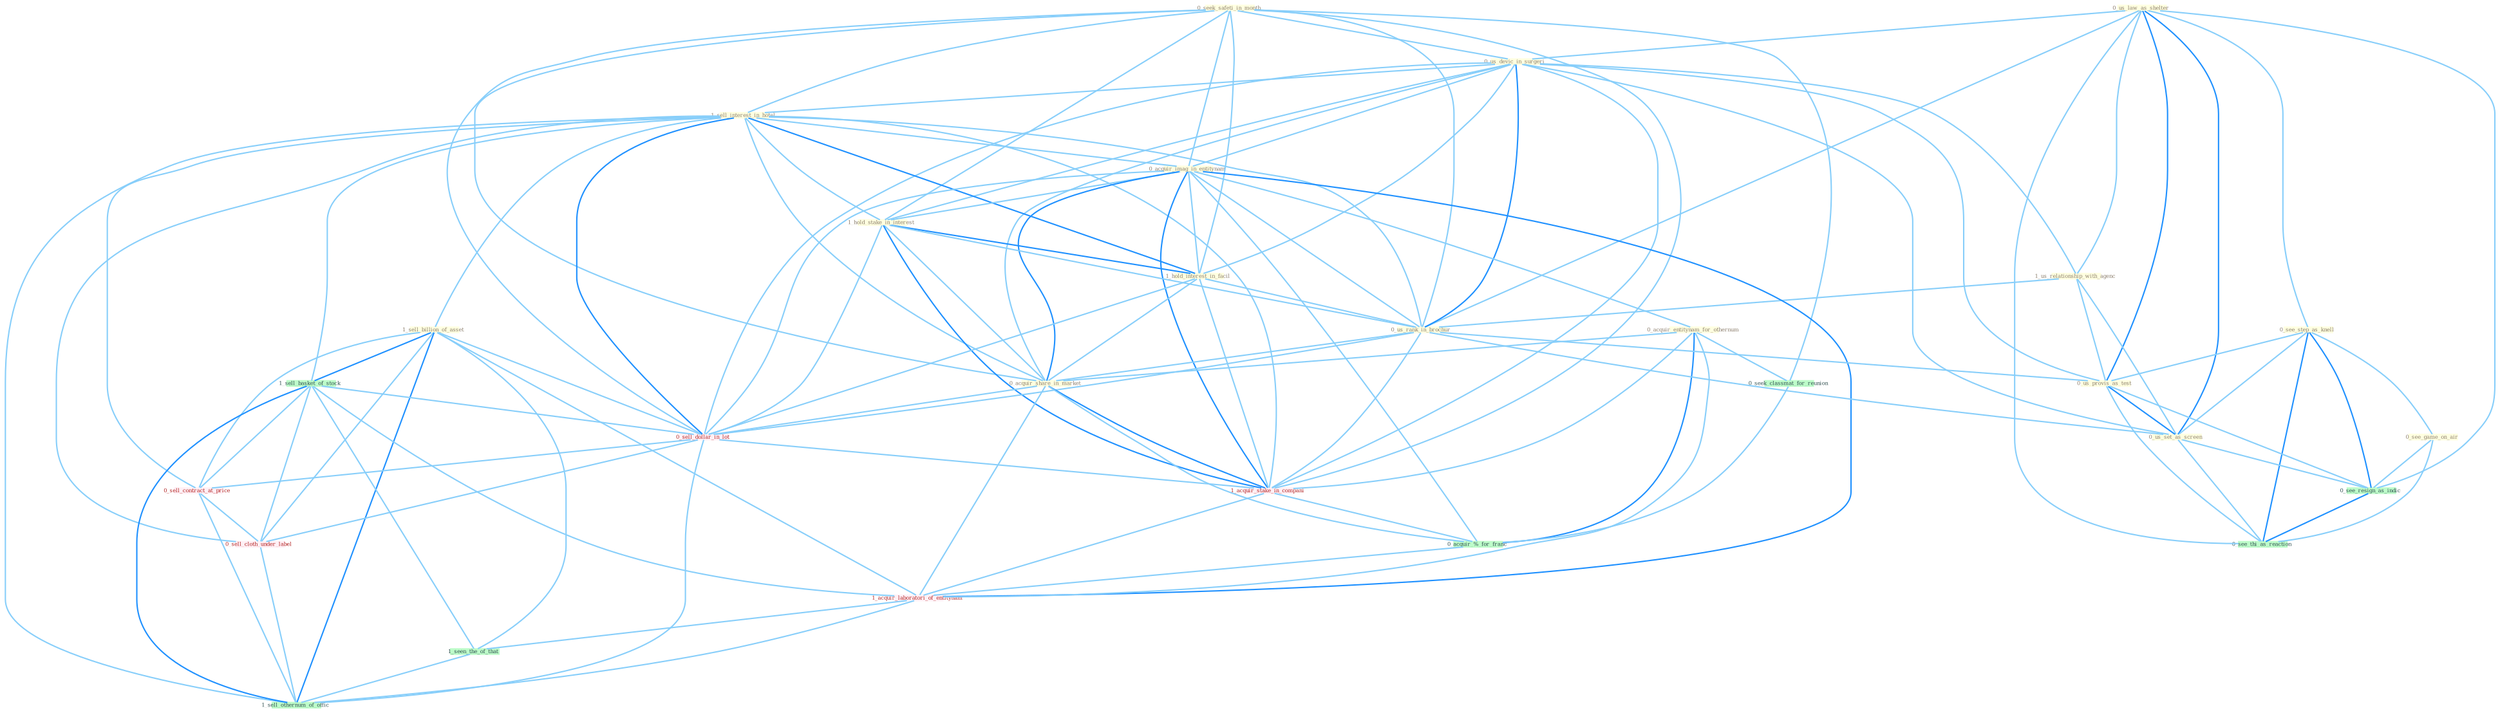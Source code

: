 Graph G{ 
    node
    [shape=polygon,style=filled,width=.5,height=.06,color="#BDFCC9",fixedsize=true,fontsize=4,
    fontcolor="#2f4f4f"];
    {node
    [color="#ffffe0", fontcolor="#8b7d6b"] "0_seek_safeti_in_month " "0_us_law_as_shelter " "0_us_devic_in_surgeri " "1_us_relationship_with_agenc " "1_sell_interest_in_hotel " "0_acquir_imag_in_entitynam " "1_hold_stake_in_interest " "0_acquir_entitynam_for_othernum " "0_see_step_as_knell " "1_sell_billion_of_asset " "1_hold_interest_in_facil " "0_us_rank_in_brochur " "0_acquir_share_in_market " "0_see_game_on_air " "0_us_provis_as_test " "0_us_set_as_screen "}
{node [color="#fff0f5", fontcolor="#b22222"] "0_sell_dollar_in_lot " "1_acquir_stake_in_compani " "0_sell_contract_at_price " "1_acquir_laboratori_of_entitynam " "0_sell_cloth_under_label "}
edge [color="#B0E2FF"];

	"0_seek_safeti_in_month " -- "0_us_devic_in_surgeri " [w="1", color="#87cefa" ];
	"0_seek_safeti_in_month " -- "1_sell_interest_in_hotel " [w="1", color="#87cefa" ];
	"0_seek_safeti_in_month " -- "0_acquir_imag_in_entitynam " [w="1", color="#87cefa" ];
	"0_seek_safeti_in_month " -- "1_hold_stake_in_interest " [w="1", color="#87cefa" ];
	"0_seek_safeti_in_month " -- "1_hold_interest_in_facil " [w="1", color="#87cefa" ];
	"0_seek_safeti_in_month " -- "0_us_rank_in_brochur " [w="1", color="#87cefa" ];
	"0_seek_safeti_in_month " -- "0_acquir_share_in_market " [w="1", color="#87cefa" ];
	"0_seek_safeti_in_month " -- "0_seek_classmat_for_reunion " [w="1", color="#87cefa" ];
	"0_seek_safeti_in_month " -- "0_sell_dollar_in_lot " [w="1", color="#87cefa" ];
	"0_seek_safeti_in_month " -- "1_acquir_stake_in_compani " [w="1", color="#87cefa" ];
	"0_us_law_as_shelter " -- "0_us_devic_in_surgeri " [w="1", color="#87cefa" ];
	"0_us_law_as_shelter " -- "1_us_relationship_with_agenc " [w="1", color="#87cefa" ];
	"0_us_law_as_shelter " -- "0_see_step_as_knell " [w="1", color="#87cefa" ];
	"0_us_law_as_shelter " -- "0_us_rank_in_brochur " [w="1", color="#87cefa" ];
	"0_us_law_as_shelter " -- "0_us_provis_as_test " [w="2", color="#1e90ff" , len=0.8];
	"0_us_law_as_shelter " -- "0_us_set_as_screen " [w="2", color="#1e90ff" , len=0.8];
	"0_us_law_as_shelter " -- "0_see_resign_as_indic " [w="1", color="#87cefa" ];
	"0_us_law_as_shelter " -- "0_see_thi_as_reaction " [w="1", color="#87cefa" ];
	"0_us_devic_in_surgeri " -- "1_us_relationship_with_agenc " [w="1", color="#87cefa" ];
	"0_us_devic_in_surgeri " -- "1_sell_interest_in_hotel " [w="1", color="#87cefa" ];
	"0_us_devic_in_surgeri " -- "0_acquir_imag_in_entitynam " [w="1", color="#87cefa" ];
	"0_us_devic_in_surgeri " -- "1_hold_stake_in_interest " [w="1", color="#87cefa" ];
	"0_us_devic_in_surgeri " -- "1_hold_interest_in_facil " [w="1", color="#87cefa" ];
	"0_us_devic_in_surgeri " -- "0_us_rank_in_brochur " [w="2", color="#1e90ff" , len=0.8];
	"0_us_devic_in_surgeri " -- "0_acquir_share_in_market " [w="1", color="#87cefa" ];
	"0_us_devic_in_surgeri " -- "0_us_provis_as_test " [w="1", color="#87cefa" ];
	"0_us_devic_in_surgeri " -- "0_us_set_as_screen " [w="1", color="#87cefa" ];
	"0_us_devic_in_surgeri " -- "0_sell_dollar_in_lot " [w="1", color="#87cefa" ];
	"0_us_devic_in_surgeri " -- "1_acquir_stake_in_compani " [w="1", color="#87cefa" ];
	"1_us_relationship_with_agenc " -- "0_us_rank_in_brochur " [w="1", color="#87cefa" ];
	"1_us_relationship_with_agenc " -- "0_us_provis_as_test " [w="1", color="#87cefa" ];
	"1_us_relationship_with_agenc " -- "0_us_set_as_screen " [w="1", color="#87cefa" ];
	"1_sell_interest_in_hotel " -- "0_acquir_imag_in_entitynam " [w="1", color="#87cefa" ];
	"1_sell_interest_in_hotel " -- "1_hold_stake_in_interest " [w="1", color="#87cefa" ];
	"1_sell_interest_in_hotel " -- "1_sell_billion_of_asset " [w="1", color="#87cefa" ];
	"1_sell_interest_in_hotel " -- "1_hold_interest_in_facil " [w="2", color="#1e90ff" , len=0.8];
	"1_sell_interest_in_hotel " -- "0_us_rank_in_brochur " [w="1", color="#87cefa" ];
	"1_sell_interest_in_hotel " -- "0_acquir_share_in_market " [w="1", color="#87cefa" ];
	"1_sell_interest_in_hotel " -- "1_sell_basket_of_stock " [w="1", color="#87cefa" ];
	"1_sell_interest_in_hotel " -- "0_sell_dollar_in_lot " [w="2", color="#1e90ff" , len=0.8];
	"1_sell_interest_in_hotel " -- "1_acquir_stake_in_compani " [w="1", color="#87cefa" ];
	"1_sell_interest_in_hotel " -- "0_sell_contract_at_price " [w="1", color="#87cefa" ];
	"1_sell_interest_in_hotel " -- "0_sell_cloth_under_label " [w="1", color="#87cefa" ];
	"1_sell_interest_in_hotel " -- "1_sell_othernum_of_offic " [w="1", color="#87cefa" ];
	"0_acquir_imag_in_entitynam " -- "1_hold_stake_in_interest " [w="1", color="#87cefa" ];
	"0_acquir_imag_in_entitynam " -- "0_acquir_entitynam_for_othernum " [w="1", color="#87cefa" ];
	"0_acquir_imag_in_entitynam " -- "1_hold_interest_in_facil " [w="1", color="#87cefa" ];
	"0_acquir_imag_in_entitynam " -- "0_us_rank_in_brochur " [w="1", color="#87cefa" ];
	"0_acquir_imag_in_entitynam " -- "0_acquir_share_in_market " [w="2", color="#1e90ff" , len=0.8];
	"0_acquir_imag_in_entitynam " -- "0_sell_dollar_in_lot " [w="1", color="#87cefa" ];
	"0_acquir_imag_in_entitynam " -- "1_acquir_stake_in_compani " [w="2", color="#1e90ff" , len=0.8];
	"0_acquir_imag_in_entitynam " -- "0_acquir_%_for_franc " [w="1", color="#87cefa" ];
	"0_acquir_imag_in_entitynam " -- "1_acquir_laboratori_of_entitynam " [w="2", color="#1e90ff" , len=0.8];
	"1_hold_stake_in_interest " -- "1_hold_interest_in_facil " [w="2", color="#1e90ff" , len=0.8];
	"1_hold_stake_in_interest " -- "0_us_rank_in_brochur " [w="1", color="#87cefa" ];
	"1_hold_stake_in_interest " -- "0_acquir_share_in_market " [w="1", color="#87cefa" ];
	"1_hold_stake_in_interest " -- "0_sell_dollar_in_lot " [w="1", color="#87cefa" ];
	"1_hold_stake_in_interest " -- "1_acquir_stake_in_compani " [w="2", color="#1e90ff" , len=0.8];
	"0_acquir_entitynam_for_othernum " -- "0_acquir_share_in_market " [w="1", color="#87cefa" ];
	"0_acquir_entitynam_for_othernum " -- "0_seek_classmat_for_reunion " [w="1", color="#87cefa" ];
	"0_acquir_entitynam_for_othernum " -- "1_acquir_stake_in_compani " [w="1", color="#87cefa" ];
	"0_acquir_entitynam_for_othernum " -- "0_acquir_%_for_franc " [w="2", color="#1e90ff" , len=0.8];
	"0_acquir_entitynam_for_othernum " -- "1_acquir_laboratori_of_entitynam " [w="1", color="#87cefa" ];
	"0_see_step_as_knell " -- "0_see_game_on_air " [w="1", color="#87cefa" ];
	"0_see_step_as_knell " -- "0_us_provis_as_test " [w="1", color="#87cefa" ];
	"0_see_step_as_knell " -- "0_us_set_as_screen " [w="1", color="#87cefa" ];
	"0_see_step_as_knell " -- "0_see_resign_as_indic " [w="2", color="#1e90ff" , len=0.8];
	"0_see_step_as_knell " -- "0_see_thi_as_reaction " [w="2", color="#1e90ff" , len=0.8];
	"1_sell_billion_of_asset " -- "1_sell_basket_of_stock " [w="2", color="#1e90ff" , len=0.8];
	"1_sell_billion_of_asset " -- "0_sell_dollar_in_lot " [w="1", color="#87cefa" ];
	"1_sell_billion_of_asset " -- "0_sell_contract_at_price " [w="1", color="#87cefa" ];
	"1_sell_billion_of_asset " -- "1_acquir_laboratori_of_entitynam " [w="1", color="#87cefa" ];
	"1_sell_billion_of_asset " -- "0_sell_cloth_under_label " [w="1", color="#87cefa" ];
	"1_sell_billion_of_asset " -- "1_seen_the_of_that " [w="1", color="#87cefa" ];
	"1_sell_billion_of_asset " -- "1_sell_othernum_of_offic " [w="2", color="#1e90ff" , len=0.8];
	"1_hold_interest_in_facil " -- "0_us_rank_in_brochur " [w="1", color="#87cefa" ];
	"1_hold_interest_in_facil " -- "0_acquir_share_in_market " [w="1", color="#87cefa" ];
	"1_hold_interest_in_facil " -- "0_sell_dollar_in_lot " [w="1", color="#87cefa" ];
	"1_hold_interest_in_facil " -- "1_acquir_stake_in_compani " [w="1", color="#87cefa" ];
	"0_us_rank_in_brochur " -- "0_acquir_share_in_market " [w="1", color="#87cefa" ];
	"0_us_rank_in_brochur " -- "0_us_provis_as_test " [w="1", color="#87cefa" ];
	"0_us_rank_in_brochur " -- "0_us_set_as_screen " [w="1", color="#87cefa" ];
	"0_us_rank_in_brochur " -- "0_sell_dollar_in_lot " [w="1", color="#87cefa" ];
	"0_us_rank_in_brochur " -- "1_acquir_stake_in_compani " [w="1", color="#87cefa" ];
	"0_acquir_share_in_market " -- "0_sell_dollar_in_lot " [w="1", color="#87cefa" ];
	"0_acquir_share_in_market " -- "1_acquir_stake_in_compani " [w="2", color="#1e90ff" , len=0.8];
	"0_acquir_share_in_market " -- "0_acquir_%_for_franc " [w="1", color="#87cefa" ];
	"0_acquir_share_in_market " -- "1_acquir_laboratori_of_entitynam " [w="1", color="#87cefa" ];
	"0_see_game_on_air " -- "0_see_resign_as_indic " [w="1", color="#87cefa" ];
	"0_see_game_on_air " -- "0_see_thi_as_reaction " [w="1", color="#87cefa" ];
	"0_us_provis_as_test " -- "0_us_set_as_screen " [w="2", color="#1e90ff" , len=0.8];
	"0_us_provis_as_test " -- "0_see_resign_as_indic " [w="1", color="#87cefa" ];
	"0_us_provis_as_test " -- "0_see_thi_as_reaction " [w="1", color="#87cefa" ];
	"0_us_set_as_screen " -- "0_see_resign_as_indic " [w="1", color="#87cefa" ];
	"0_us_set_as_screen " -- "0_see_thi_as_reaction " [w="1", color="#87cefa" ];
	"0_seek_classmat_for_reunion " -- "0_acquir_%_for_franc " [w="1", color="#87cefa" ];
	"1_sell_basket_of_stock " -- "0_sell_dollar_in_lot " [w="1", color="#87cefa" ];
	"1_sell_basket_of_stock " -- "0_sell_contract_at_price " [w="1", color="#87cefa" ];
	"1_sell_basket_of_stock " -- "1_acquir_laboratori_of_entitynam " [w="1", color="#87cefa" ];
	"1_sell_basket_of_stock " -- "0_sell_cloth_under_label " [w="1", color="#87cefa" ];
	"1_sell_basket_of_stock " -- "1_seen_the_of_that " [w="1", color="#87cefa" ];
	"1_sell_basket_of_stock " -- "1_sell_othernum_of_offic " [w="2", color="#1e90ff" , len=0.8];
	"0_sell_dollar_in_lot " -- "1_acquir_stake_in_compani " [w="1", color="#87cefa" ];
	"0_sell_dollar_in_lot " -- "0_sell_contract_at_price " [w="1", color="#87cefa" ];
	"0_sell_dollar_in_lot " -- "0_sell_cloth_under_label " [w="1", color="#87cefa" ];
	"0_sell_dollar_in_lot " -- "1_sell_othernum_of_offic " [w="1", color="#87cefa" ];
	"0_see_resign_as_indic " -- "0_see_thi_as_reaction " [w="2", color="#1e90ff" , len=0.8];
	"1_acquir_stake_in_compani " -- "0_acquir_%_for_franc " [w="1", color="#87cefa" ];
	"1_acquir_stake_in_compani " -- "1_acquir_laboratori_of_entitynam " [w="1", color="#87cefa" ];
	"0_acquir_%_for_franc " -- "1_acquir_laboratori_of_entitynam " [w="1", color="#87cefa" ];
	"0_sell_contract_at_price " -- "0_sell_cloth_under_label " [w="1", color="#87cefa" ];
	"0_sell_contract_at_price " -- "1_sell_othernum_of_offic " [w="1", color="#87cefa" ];
	"1_acquir_laboratori_of_entitynam " -- "1_seen_the_of_that " [w="1", color="#87cefa" ];
	"1_acquir_laboratori_of_entitynam " -- "1_sell_othernum_of_offic " [w="1", color="#87cefa" ];
	"0_sell_cloth_under_label " -- "1_sell_othernum_of_offic " [w="1", color="#87cefa" ];
	"1_seen_the_of_that " -- "1_sell_othernum_of_offic " [w="1", color="#87cefa" ];
}